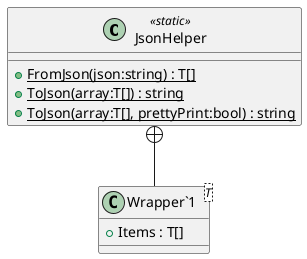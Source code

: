 @startuml
class JsonHelper <<static>> {
    + {static} FromJson(json:string) : T[]
    + {static} ToJson(array:T[]) : string
    + {static} ToJson(array:T[], prettyPrint:bool) : string
}
class "Wrapper`1"<T> {
    + Items : T[]
}
JsonHelper +-- "Wrapper`1"
@enduml
